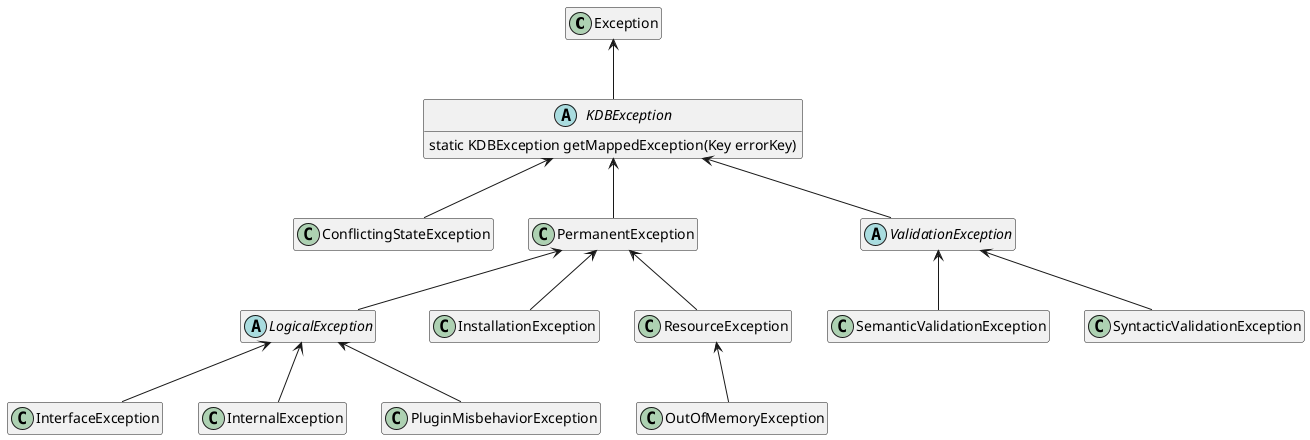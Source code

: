 @startuml

hide members

class Exception
abstract KDBException {
    static KDBException getMappedException(Key errorKey)
}
class ConflictingStateException
class PermanentException
abstract LogicalException
class InterfaceException
class InstallationException
class InternalException
class ResourceException
class OutOfMemoryException
class PluginMisbehaviorException
class SemanticValidationException
abstract ValidationException
class SyntacticValidationException

show KDBException methods

Exception <-- KDBException
KDBException <-- ConflictingStateException
KDBException <-- PermanentException
KDBException <-- ValidationException
PermanentException <-- InstallationException
PermanentException <-- LogicalException
PermanentException <-- ResourceException
ValidationException <-- SemanticValidationException
ValidationException <-- SyntacticValidationException
LogicalException <-- InterfaceException
LogicalException <-- InternalException
LogicalException <-- PluginMisbehaviorException
ResourceException <-- OutOfMemoryException

@enduml